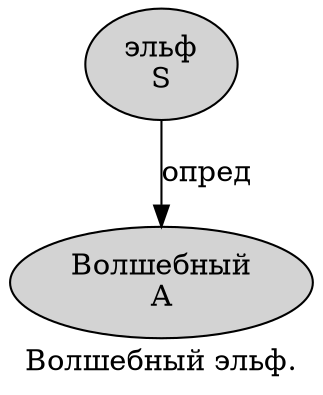 digraph SENTENCE_632 {
	graph [label="Волшебный эльф."]
	node [style=filled]
		0 [label="Волшебный
A" color="" fillcolor=lightgray penwidth=1 shape=ellipse]
		1 [label="эльф
S" color="" fillcolor=lightgray penwidth=1 shape=ellipse]
			1 -> 0 [label="опред"]
}